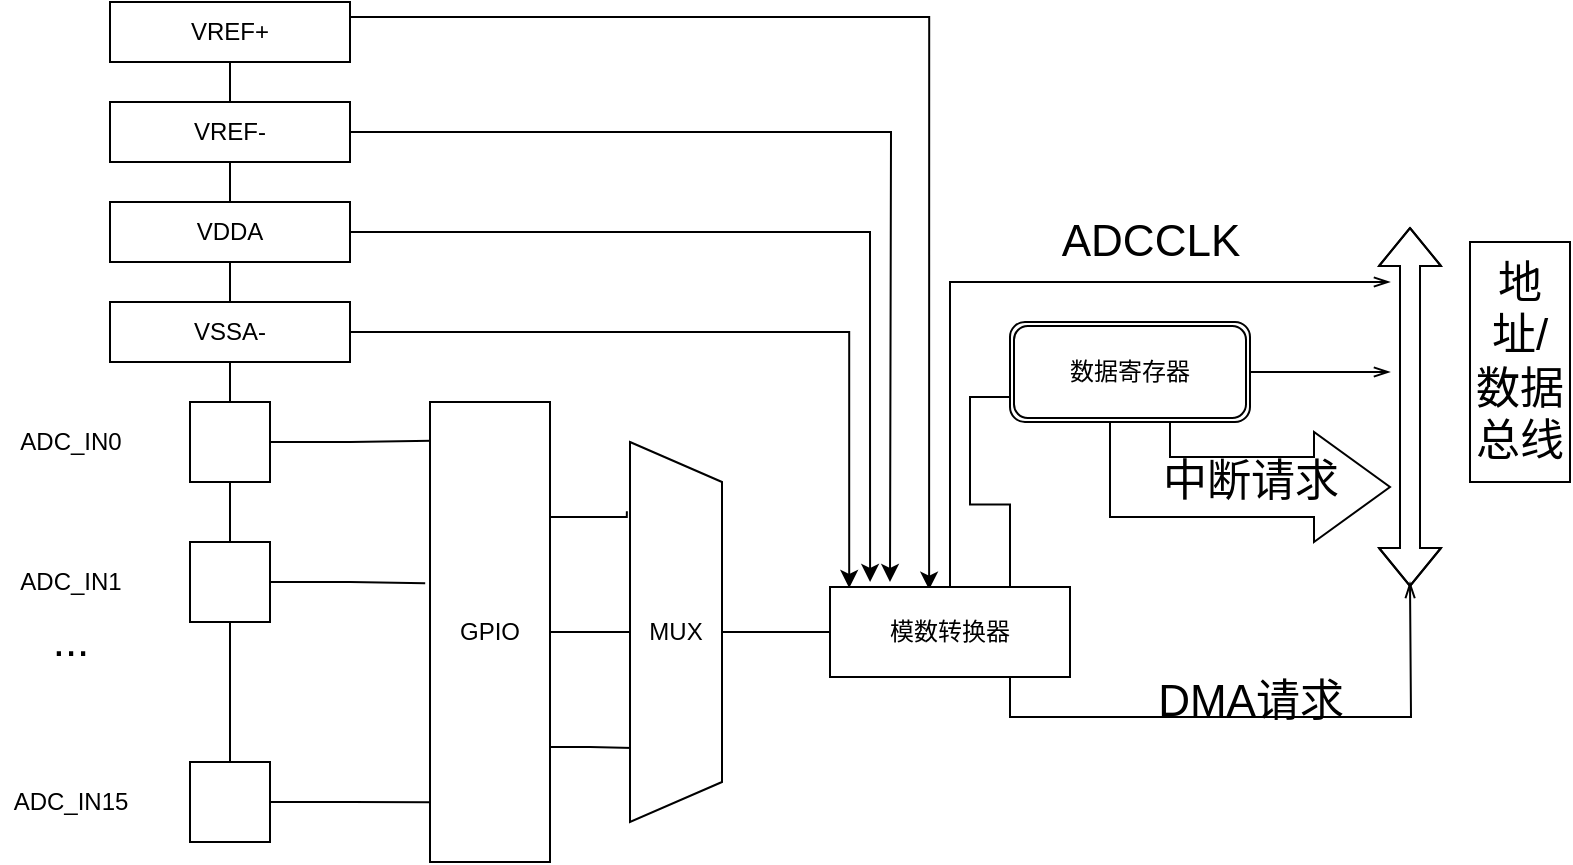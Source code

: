 <mxfile version="19.0.0" type="github">
  <diagram id="c_MX2DhADh8p8LBCI-h0" name="第 1 页">
    <mxGraphModel dx="1038" dy="590" grid="1" gridSize="10" guides="1" tooltips="1" connect="1" arrows="1" fold="1" page="1" pageScale="1" pageWidth="827" pageHeight="1169" math="0" shadow="0">
      <root>
        <mxCell id="0" />
        <mxCell id="1" parent="0" />
        <mxCell id="BtSb1gd6qsOIBQ_T8yXU-15" value="" style="edgeStyle=orthogonalEdgeStyle;rounded=0;orthogonalLoop=1;jettySize=auto;html=1;endArrow=none;endFill=0;" edge="1" parent="1" source="BtSb1gd6qsOIBQ_T8yXU-1" target="BtSb1gd6qsOIBQ_T8yXU-3">
          <mxGeometry relative="1" as="geometry" />
        </mxCell>
        <mxCell id="BtSb1gd6qsOIBQ_T8yXU-34" style="edgeStyle=orthogonalEdgeStyle;rounded=0;orthogonalLoop=1;jettySize=auto;html=1;exitX=1;exitY=0.25;exitDx=0;exitDy=0;entryX=0.413;entryY=0.029;entryDx=0;entryDy=0;entryPerimeter=0;fontSize=22;endArrow=classic;endFill=1;" edge="1" parent="1" source="BtSb1gd6qsOIBQ_T8yXU-1" target="BtSb1gd6qsOIBQ_T8yXU-10">
          <mxGeometry relative="1" as="geometry" />
        </mxCell>
        <mxCell id="BtSb1gd6qsOIBQ_T8yXU-1" value="VREF+" style="rounded=0;whiteSpace=wrap;html=1;" vertex="1" parent="1">
          <mxGeometry x="110" y="70" width="120" height="30" as="geometry" />
        </mxCell>
        <mxCell id="BtSb1gd6qsOIBQ_T8yXU-35" style="edgeStyle=orthogonalEdgeStyle;rounded=0;orthogonalLoop=1;jettySize=auto;html=1;exitX=1;exitY=0.5;exitDx=0;exitDy=0;fontSize=22;endArrow=classic;endFill=1;" edge="1" parent="1" source="BtSb1gd6qsOIBQ_T8yXU-2">
          <mxGeometry relative="1" as="geometry">
            <mxPoint x="500" y="360" as="targetPoint" />
          </mxGeometry>
        </mxCell>
        <mxCell id="BtSb1gd6qsOIBQ_T8yXU-2" value="VREF-" style="rounded=0;whiteSpace=wrap;html=1;" vertex="1" parent="1">
          <mxGeometry x="110" y="120" width="120" height="30" as="geometry" />
        </mxCell>
        <mxCell id="BtSb1gd6qsOIBQ_T8yXU-16" value="" style="edgeStyle=orthogonalEdgeStyle;rounded=0;orthogonalLoop=1;jettySize=auto;html=1;endArrow=none;endFill=0;" edge="1" parent="1" source="BtSb1gd6qsOIBQ_T8yXU-3" target="BtSb1gd6qsOIBQ_T8yXU-5">
          <mxGeometry relative="1" as="geometry" />
        </mxCell>
        <mxCell id="BtSb1gd6qsOIBQ_T8yXU-36" style="edgeStyle=orthogonalEdgeStyle;rounded=0;orthogonalLoop=1;jettySize=auto;html=1;exitX=1;exitY=0.5;exitDx=0;exitDy=0;entryX=0.167;entryY=-0.056;entryDx=0;entryDy=0;entryPerimeter=0;fontSize=22;endArrow=classic;endFill=1;" edge="1" parent="1" source="BtSb1gd6qsOIBQ_T8yXU-3" target="BtSb1gd6qsOIBQ_T8yXU-10">
          <mxGeometry relative="1" as="geometry" />
        </mxCell>
        <mxCell id="BtSb1gd6qsOIBQ_T8yXU-3" value="VDDA" style="rounded=0;whiteSpace=wrap;html=1;" vertex="1" parent="1">
          <mxGeometry x="110" y="170" width="120" height="30" as="geometry" />
        </mxCell>
        <mxCell id="BtSb1gd6qsOIBQ_T8yXU-37" style="edgeStyle=orthogonalEdgeStyle;rounded=0;orthogonalLoop=1;jettySize=auto;html=1;exitX=1;exitY=0.5;exitDx=0;exitDy=0;fontSize=22;endArrow=classic;endFill=1;entryX=0.08;entryY=0.011;entryDx=0;entryDy=0;entryPerimeter=0;" edge="1" parent="1" source="BtSb1gd6qsOIBQ_T8yXU-4" target="BtSb1gd6qsOIBQ_T8yXU-10">
          <mxGeometry relative="1" as="geometry">
            <mxPoint x="480" y="370" as="targetPoint" />
          </mxGeometry>
        </mxCell>
        <mxCell id="BtSb1gd6qsOIBQ_T8yXU-4" value="VSSA-" style="rounded=0;whiteSpace=wrap;html=1;" vertex="1" parent="1">
          <mxGeometry x="110" y="220" width="120" height="30" as="geometry" />
        </mxCell>
        <mxCell id="BtSb1gd6qsOIBQ_T8yXU-17" value="" style="edgeStyle=orthogonalEdgeStyle;rounded=0;orthogonalLoop=1;jettySize=auto;html=1;endArrow=none;endFill=0;" edge="1" parent="1" source="BtSb1gd6qsOIBQ_T8yXU-5" target="BtSb1gd6qsOIBQ_T8yXU-6">
          <mxGeometry relative="1" as="geometry" />
        </mxCell>
        <mxCell id="BtSb1gd6qsOIBQ_T8yXU-25" style="edgeStyle=orthogonalEdgeStyle;rounded=0;orthogonalLoop=1;jettySize=auto;html=1;exitX=1;exitY=0.5;exitDx=0;exitDy=0;entryX=0.084;entryY=0.986;entryDx=0;entryDy=0;entryPerimeter=0;fontSize=22;endArrow=none;endFill=0;" edge="1" parent="1" source="BtSb1gd6qsOIBQ_T8yXU-5" target="BtSb1gd6qsOIBQ_T8yXU-8">
          <mxGeometry relative="1" as="geometry" />
        </mxCell>
        <mxCell id="BtSb1gd6qsOIBQ_T8yXU-5" value="" style="whiteSpace=wrap;html=1;aspect=fixed;" vertex="1" parent="1">
          <mxGeometry x="150" y="270" width="40" height="40" as="geometry" />
        </mxCell>
        <mxCell id="BtSb1gd6qsOIBQ_T8yXU-18" value="" style="edgeStyle=orthogonalEdgeStyle;rounded=0;orthogonalLoop=1;jettySize=auto;html=1;endArrow=none;endFill=0;" edge="1" parent="1" source="BtSb1gd6qsOIBQ_T8yXU-6" target="BtSb1gd6qsOIBQ_T8yXU-7">
          <mxGeometry relative="1" as="geometry" />
        </mxCell>
        <mxCell id="BtSb1gd6qsOIBQ_T8yXU-26" style="edgeStyle=orthogonalEdgeStyle;rounded=0;orthogonalLoop=1;jettySize=auto;html=1;exitX=1;exitY=0.5;exitDx=0;exitDy=0;entryX=0.394;entryY=1.04;entryDx=0;entryDy=0;entryPerimeter=0;fontSize=22;endArrow=none;endFill=0;" edge="1" parent="1" source="BtSb1gd6qsOIBQ_T8yXU-6" target="BtSb1gd6qsOIBQ_T8yXU-8">
          <mxGeometry relative="1" as="geometry" />
        </mxCell>
        <mxCell id="BtSb1gd6qsOIBQ_T8yXU-6" value="" style="whiteSpace=wrap;html=1;aspect=fixed;" vertex="1" parent="1">
          <mxGeometry x="150" y="340" width="40" height="40" as="geometry" />
        </mxCell>
        <mxCell id="BtSb1gd6qsOIBQ_T8yXU-28" style="edgeStyle=orthogonalEdgeStyle;rounded=0;orthogonalLoop=1;jettySize=auto;html=1;exitX=1;exitY=0.5;exitDx=0;exitDy=0;entryX=0.87;entryY=1;entryDx=0;entryDy=0;entryPerimeter=0;fontSize=22;endArrow=none;endFill=0;" edge="1" parent="1" source="BtSb1gd6qsOIBQ_T8yXU-7" target="BtSb1gd6qsOIBQ_T8yXU-8">
          <mxGeometry relative="1" as="geometry" />
        </mxCell>
        <mxCell id="BtSb1gd6qsOIBQ_T8yXU-7" value="" style="whiteSpace=wrap;html=1;aspect=fixed;" vertex="1" parent="1">
          <mxGeometry x="150" y="450" width="40" height="40" as="geometry" />
        </mxCell>
        <mxCell id="BtSb1gd6qsOIBQ_T8yXU-29" style="edgeStyle=orthogonalEdgeStyle;rounded=0;orthogonalLoop=1;jettySize=auto;html=1;exitX=0.25;exitY=0;exitDx=0;exitDy=0;fontSize=22;endArrow=none;endFill=0;entryX=0.182;entryY=1.034;entryDx=0;entryDy=0;entryPerimeter=0;" edge="1" parent="1" source="BtSb1gd6qsOIBQ_T8yXU-8" target="BtSb1gd6qsOIBQ_T8yXU-9">
          <mxGeometry relative="1" as="geometry">
            <mxPoint x="360" y="330" as="targetPoint" />
          </mxGeometry>
        </mxCell>
        <mxCell id="BtSb1gd6qsOIBQ_T8yXU-30" style="edgeStyle=orthogonalEdgeStyle;rounded=0;orthogonalLoop=1;jettySize=auto;html=1;exitX=0.5;exitY=0;exitDx=0;exitDy=0;entryX=0.5;entryY=1;entryDx=0;entryDy=0;fontSize=22;endArrow=none;endFill=0;" edge="1" parent="1" source="BtSb1gd6qsOIBQ_T8yXU-8" target="BtSb1gd6qsOIBQ_T8yXU-9">
          <mxGeometry relative="1" as="geometry" />
        </mxCell>
        <mxCell id="BtSb1gd6qsOIBQ_T8yXU-31" style="edgeStyle=orthogonalEdgeStyle;rounded=0;orthogonalLoop=1;jettySize=auto;html=1;exitX=0.75;exitY=0;exitDx=0;exitDy=0;entryX=0.805;entryY=0.965;entryDx=0;entryDy=0;entryPerimeter=0;fontSize=22;endArrow=none;endFill=0;" edge="1" parent="1" source="BtSb1gd6qsOIBQ_T8yXU-8" target="BtSb1gd6qsOIBQ_T8yXU-9">
          <mxGeometry relative="1" as="geometry" />
        </mxCell>
        <mxCell id="BtSb1gd6qsOIBQ_T8yXU-8" value="GPIO" style="rounded=0;whiteSpace=wrap;html=1;direction=south;" vertex="1" parent="1">
          <mxGeometry x="270" y="270" width="60" height="230" as="geometry" />
        </mxCell>
        <mxCell id="BtSb1gd6qsOIBQ_T8yXU-33" style="edgeStyle=orthogonalEdgeStyle;rounded=0;orthogonalLoop=1;jettySize=auto;html=1;exitX=0.5;exitY=0;exitDx=0;exitDy=0;entryX=0;entryY=0.5;entryDx=0;entryDy=0;fontSize=22;endArrow=none;endFill=0;" edge="1" parent="1" source="BtSb1gd6qsOIBQ_T8yXU-9" target="BtSb1gd6qsOIBQ_T8yXU-10">
          <mxGeometry relative="1" as="geometry" />
        </mxCell>
        <mxCell id="BtSb1gd6qsOIBQ_T8yXU-9" value="MUX" style="shape=trapezoid;perimeter=trapezoidPerimeter;whiteSpace=wrap;html=1;fixedSize=1;direction=south;" vertex="1" parent="1">
          <mxGeometry x="370" y="290" width="46" height="190" as="geometry" />
        </mxCell>
        <mxCell id="BtSb1gd6qsOIBQ_T8yXU-38" style="edgeStyle=orthogonalEdgeStyle;rounded=0;orthogonalLoop=1;jettySize=auto;html=1;exitX=0.75;exitY=0;exitDx=0;exitDy=0;entryX=0;entryY=0.75;entryDx=0;entryDy=0;fontSize=22;endArrow=none;endFill=0;" edge="1" parent="1" source="BtSb1gd6qsOIBQ_T8yXU-10" target="BtSb1gd6qsOIBQ_T8yXU-12">
          <mxGeometry relative="1" as="geometry" />
        </mxCell>
        <mxCell id="BtSb1gd6qsOIBQ_T8yXU-44" style="edgeStyle=orthogonalEdgeStyle;rounded=0;orthogonalLoop=1;jettySize=auto;html=1;exitX=0.75;exitY=1;exitDx=0;exitDy=0;fontSize=22;endArrow=openThin;endFill=0;" edge="1" parent="1" source="BtSb1gd6qsOIBQ_T8yXU-10">
          <mxGeometry relative="1" as="geometry">
            <mxPoint x="760" y="360" as="targetPoint" />
          </mxGeometry>
        </mxCell>
        <mxCell id="BtSb1gd6qsOIBQ_T8yXU-46" style="edgeStyle=orthogonalEdgeStyle;rounded=0;orthogonalLoop=1;jettySize=auto;html=1;exitX=0.5;exitY=0;exitDx=0;exitDy=0;fontSize=22;endArrow=openThin;endFill=0;" edge="1" parent="1" source="BtSb1gd6qsOIBQ_T8yXU-10">
          <mxGeometry relative="1" as="geometry">
            <mxPoint x="750" y="210" as="targetPoint" />
            <Array as="points">
              <mxPoint x="530" y="210" />
            </Array>
          </mxGeometry>
        </mxCell>
        <mxCell id="BtSb1gd6qsOIBQ_T8yXU-10" value="模数转换器" style="rounded=0;whiteSpace=wrap;html=1;" vertex="1" parent="1">
          <mxGeometry x="470" y="362.5" width="120" height="45" as="geometry" />
        </mxCell>
        <mxCell id="BtSb1gd6qsOIBQ_T8yXU-42" style="edgeStyle=orthogonalEdgeStyle;rounded=0;orthogonalLoop=1;jettySize=auto;html=1;exitX=1;exitY=0.5;exitDx=0;exitDy=0;fontSize=22;endArrow=openThin;endFill=0;" edge="1" parent="1" source="BtSb1gd6qsOIBQ_T8yXU-12">
          <mxGeometry relative="1" as="geometry">
            <mxPoint x="750" y="255" as="targetPoint" />
            <Array as="points">
              <mxPoint x="710" y="255" />
              <mxPoint x="710" y="255" />
            </Array>
          </mxGeometry>
        </mxCell>
        <mxCell id="BtSb1gd6qsOIBQ_T8yXU-12" value="数据寄存器" style="shape=ext;double=1;rounded=1;whiteSpace=wrap;html=1;" vertex="1" parent="1">
          <mxGeometry x="560" y="230" width="120" height="50" as="geometry" />
        </mxCell>
        <mxCell id="BtSb1gd6qsOIBQ_T8yXU-14" value="" style="shape=flexArrow;endArrow=classic;startArrow=classic;html=1;rounded=0;" edge="1" parent="1">
          <mxGeometry width="100" height="100" relative="1" as="geometry">
            <mxPoint x="760" y="362.5" as="sourcePoint" />
            <mxPoint x="760" y="182.5" as="targetPoint" />
            <Array as="points">
              <mxPoint x="760" y="272.5" />
            </Array>
          </mxGeometry>
        </mxCell>
        <mxCell id="BtSb1gd6qsOIBQ_T8yXU-20" value="ADC_IN0" style="text;html=1;align=center;verticalAlign=middle;resizable=0;points=[];autosize=1;strokeColor=none;fillColor=none;" vertex="1" parent="1">
          <mxGeometry x="55" y="280" width="70" height="20" as="geometry" />
        </mxCell>
        <mxCell id="BtSb1gd6qsOIBQ_T8yXU-21" value="ADC_IN1" style="text;html=1;align=center;verticalAlign=middle;resizable=0;points=[];autosize=1;strokeColor=none;fillColor=none;" vertex="1" parent="1">
          <mxGeometry x="55" y="350" width="70" height="20" as="geometry" />
        </mxCell>
        <mxCell id="BtSb1gd6qsOIBQ_T8yXU-22" value="ADC_IN15" style="text;html=1;align=center;verticalAlign=middle;resizable=0;points=[];autosize=1;strokeColor=none;fillColor=none;" vertex="1" parent="1">
          <mxGeometry x="55" y="460" width="70" height="20" as="geometry" />
        </mxCell>
        <mxCell id="BtSb1gd6qsOIBQ_T8yXU-23" value="..." style="text;html=1;align=center;verticalAlign=middle;resizable=0;points=[];autosize=1;strokeColor=none;fillColor=none;fontSize=22;" vertex="1" parent="1">
          <mxGeometry x="75" y="375" width="30" height="30" as="geometry" />
        </mxCell>
        <mxCell id="BtSb1gd6qsOIBQ_T8yXU-43" value="中断请求" style="html=1;shadow=0;dashed=0;align=center;verticalAlign=middle;shape=mxgraph.arrows2.bendArrow;dy=15;dx=38;notch=0;arrowHead=55;rounded=0;fontSize=22;direction=east;flipV=1;" vertex="1" parent="1">
          <mxGeometry x="610" y="280" width="140" height="60" as="geometry" />
        </mxCell>
        <mxCell id="BtSb1gd6qsOIBQ_T8yXU-48" value="DMA请求" style="text;html=1;align=center;verticalAlign=middle;resizable=0;points=[];autosize=1;strokeColor=none;fillColor=none;fontSize=22;" vertex="1" parent="1">
          <mxGeometry x="625" y="405" width="110" height="30" as="geometry" />
        </mxCell>
        <mxCell id="BtSb1gd6qsOIBQ_T8yXU-49" value="ADCCLK" style="text;html=1;align=center;verticalAlign=middle;resizable=0;points=[];autosize=1;strokeColor=none;fillColor=none;fontSize=22;" vertex="1" parent="1">
          <mxGeometry x="580" y="175" width="100" height="30" as="geometry" />
        </mxCell>
        <mxCell id="BtSb1gd6qsOIBQ_T8yXU-50" value="地址/数据总线" style="whiteSpace=wrap;html=1;fontSize=22;" vertex="1" parent="1">
          <mxGeometry x="790" y="190" width="50" height="120" as="geometry" />
        </mxCell>
      </root>
    </mxGraphModel>
  </diagram>
</mxfile>
